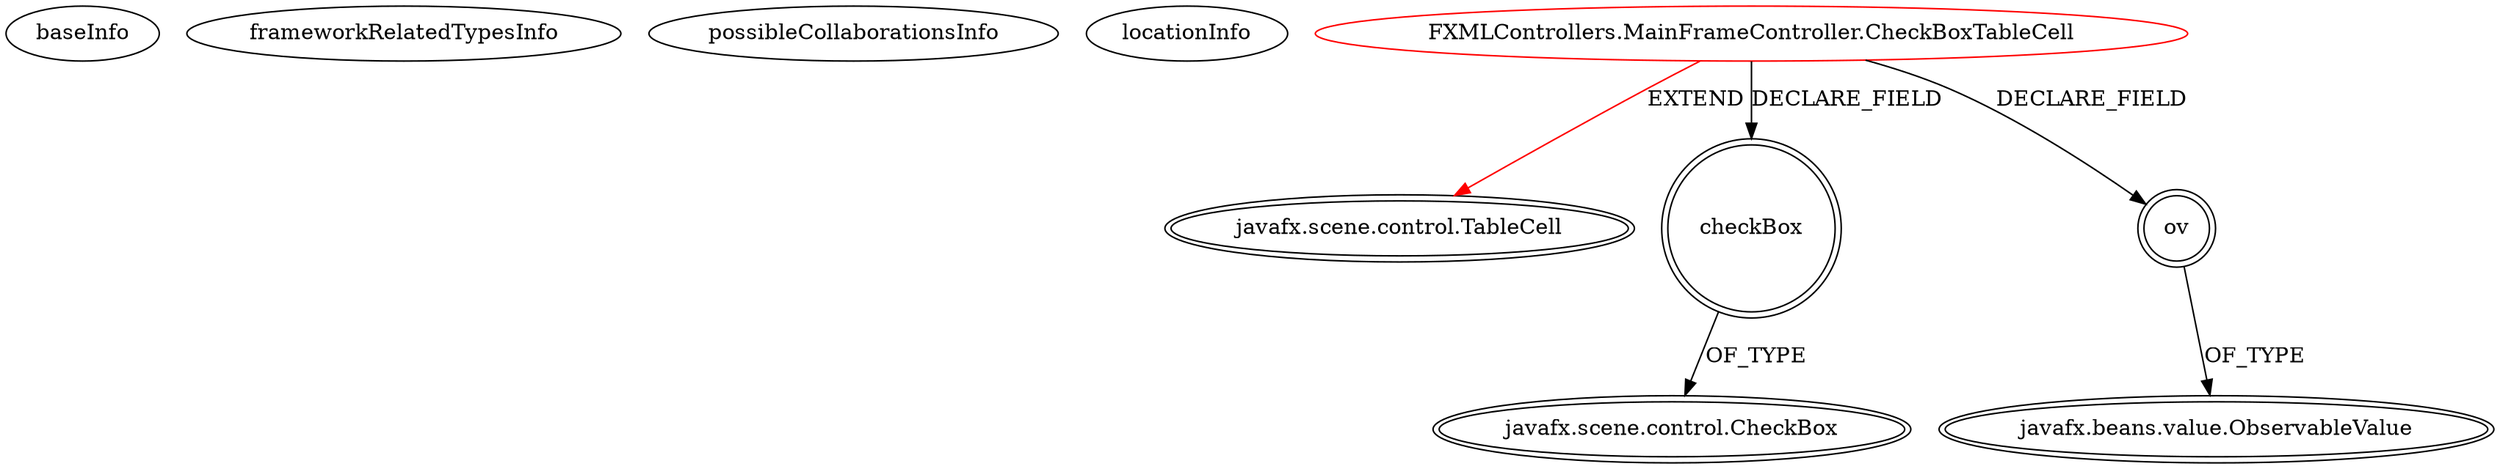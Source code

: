 digraph {
baseInfo[graphId=1022,category="extension_graph",isAnonymous=false,possibleRelation=false]
frameworkRelatedTypesInfo[0="javafx.scene.control.TableCell"]
possibleCollaborationsInfo[]
locationInfo[projectName="Nordgaimer-GMStoXMLb2",filePath="/Nordgaimer-GMStoXMLb2/GMStoXMLb2-master/src/FXMLControllers/MainFrameController.java",contextSignature="CheckBoxTableCell",graphId="1022"]
0[label="FXMLControllers.MainFrameController.CheckBoxTableCell",vertexType="ROOT_CLIENT_CLASS_DECLARATION",isFrameworkType=false,color=red]
1[label="javafx.scene.control.TableCell",vertexType="FRAMEWORK_CLASS_TYPE",isFrameworkType=true,peripheries=2]
2[label="checkBox",vertexType="FIELD_DECLARATION",isFrameworkType=true,peripheries=2,shape=circle]
3[label="javafx.scene.control.CheckBox",vertexType="FRAMEWORK_CLASS_TYPE",isFrameworkType=true,peripheries=2]
4[label="ov",vertexType="FIELD_DECLARATION",isFrameworkType=true,peripheries=2,shape=circle]
5[label="javafx.beans.value.ObservableValue",vertexType="FRAMEWORK_INTERFACE_TYPE",isFrameworkType=true,peripheries=2]
0->1[label="EXTEND",color=red]
0->2[label="DECLARE_FIELD"]
2->3[label="OF_TYPE"]
0->4[label="DECLARE_FIELD"]
4->5[label="OF_TYPE"]
}
